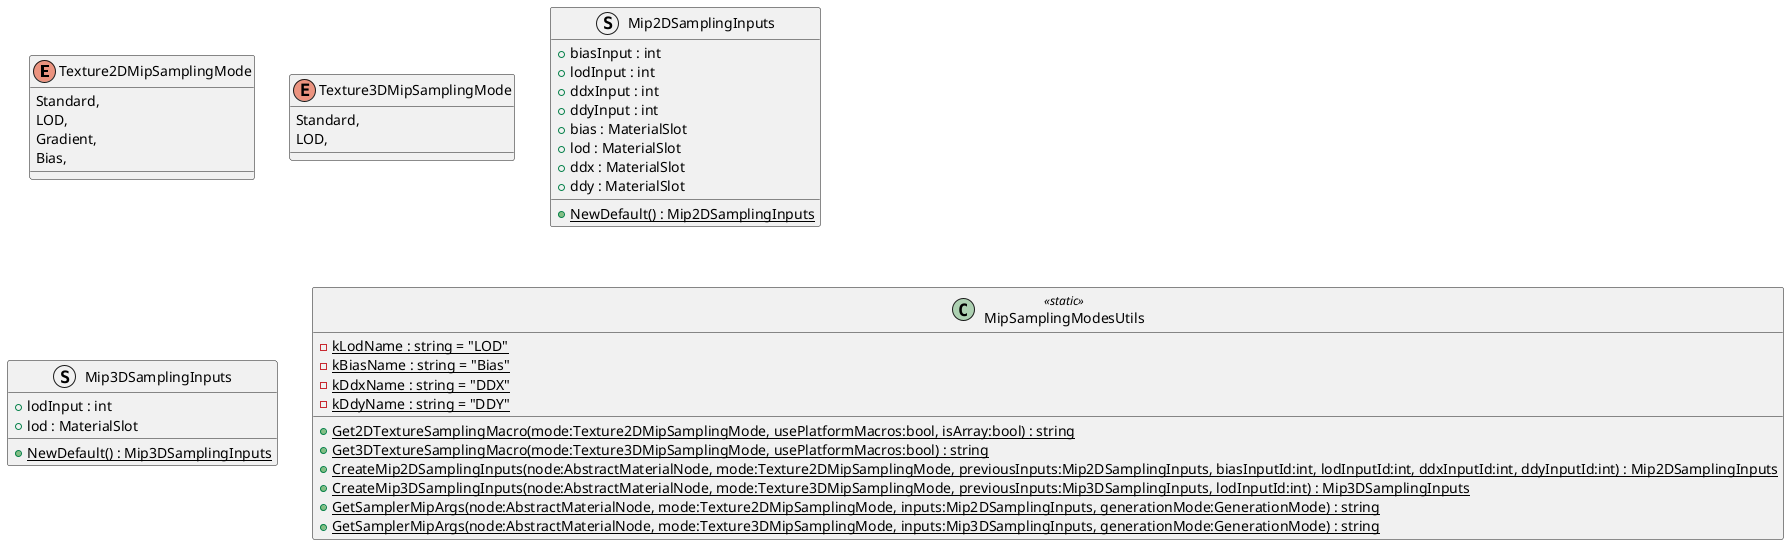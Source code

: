 @startuml
enum Texture2DMipSamplingMode {
    Standard,
    LOD,
    Gradient,
    Bias,
}
enum Texture3DMipSamplingMode {
    Standard,
    LOD,
}
struct Mip2DSamplingInputs {
    + biasInput : int
    + lodInput : int
    + ddxInput : int
    + ddyInput : int
    + bias : MaterialSlot
    + lod : MaterialSlot
    + ddx : MaterialSlot
    + ddy : MaterialSlot
    + {static} NewDefault() : Mip2DSamplingInputs
}
struct Mip3DSamplingInputs {
    + lodInput : int
    + lod : MaterialSlot
    + {static} NewDefault() : Mip3DSamplingInputs
}
class MipSamplingModesUtils <<static>> {
    - {static} kLodName : string = "LOD"
    - {static} kBiasName : string = "Bias"
    - {static} kDdxName : string = "DDX"
    - {static} kDdyName : string = "DDY"
    + {static} Get2DTextureSamplingMacro(mode:Texture2DMipSamplingMode, usePlatformMacros:bool, isArray:bool) : string
    + {static} Get3DTextureSamplingMacro(mode:Texture3DMipSamplingMode, usePlatformMacros:bool) : string
    + {static} CreateMip2DSamplingInputs(node:AbstractMaterialNode, mode:Texture2DMipSamplingMode, previousInputs:Mip2DSamplingInputs, biasInputId:int, lodInputId:int, ddxInputId:int, ddyInputId:int) : Mip2DSamplingInputs
    + {static} CreateMip3DSamplingInputs(node:AbstractMaterialNode, mode:Texture3DMipSamplingMode, previousInputs:Mip3DSamplingInputs, lodInputId:int) : Mip3DSamplingInputs
    + {static} GetSamplerMipArgs(node:AbstractMaterialNode, mode:Texture2DMipSamplingMode, inputs:Mip2DSamplingInputs, generationMode:GenerationMode) : string
    + {static} GetSamplerMipArgs(node:AbstractMaterialNode, mode:Texture3DMipSamplingMode, inputs:Mip3DSamplingInputs, generationMode:GenerationMode) : string
}
@enduml
